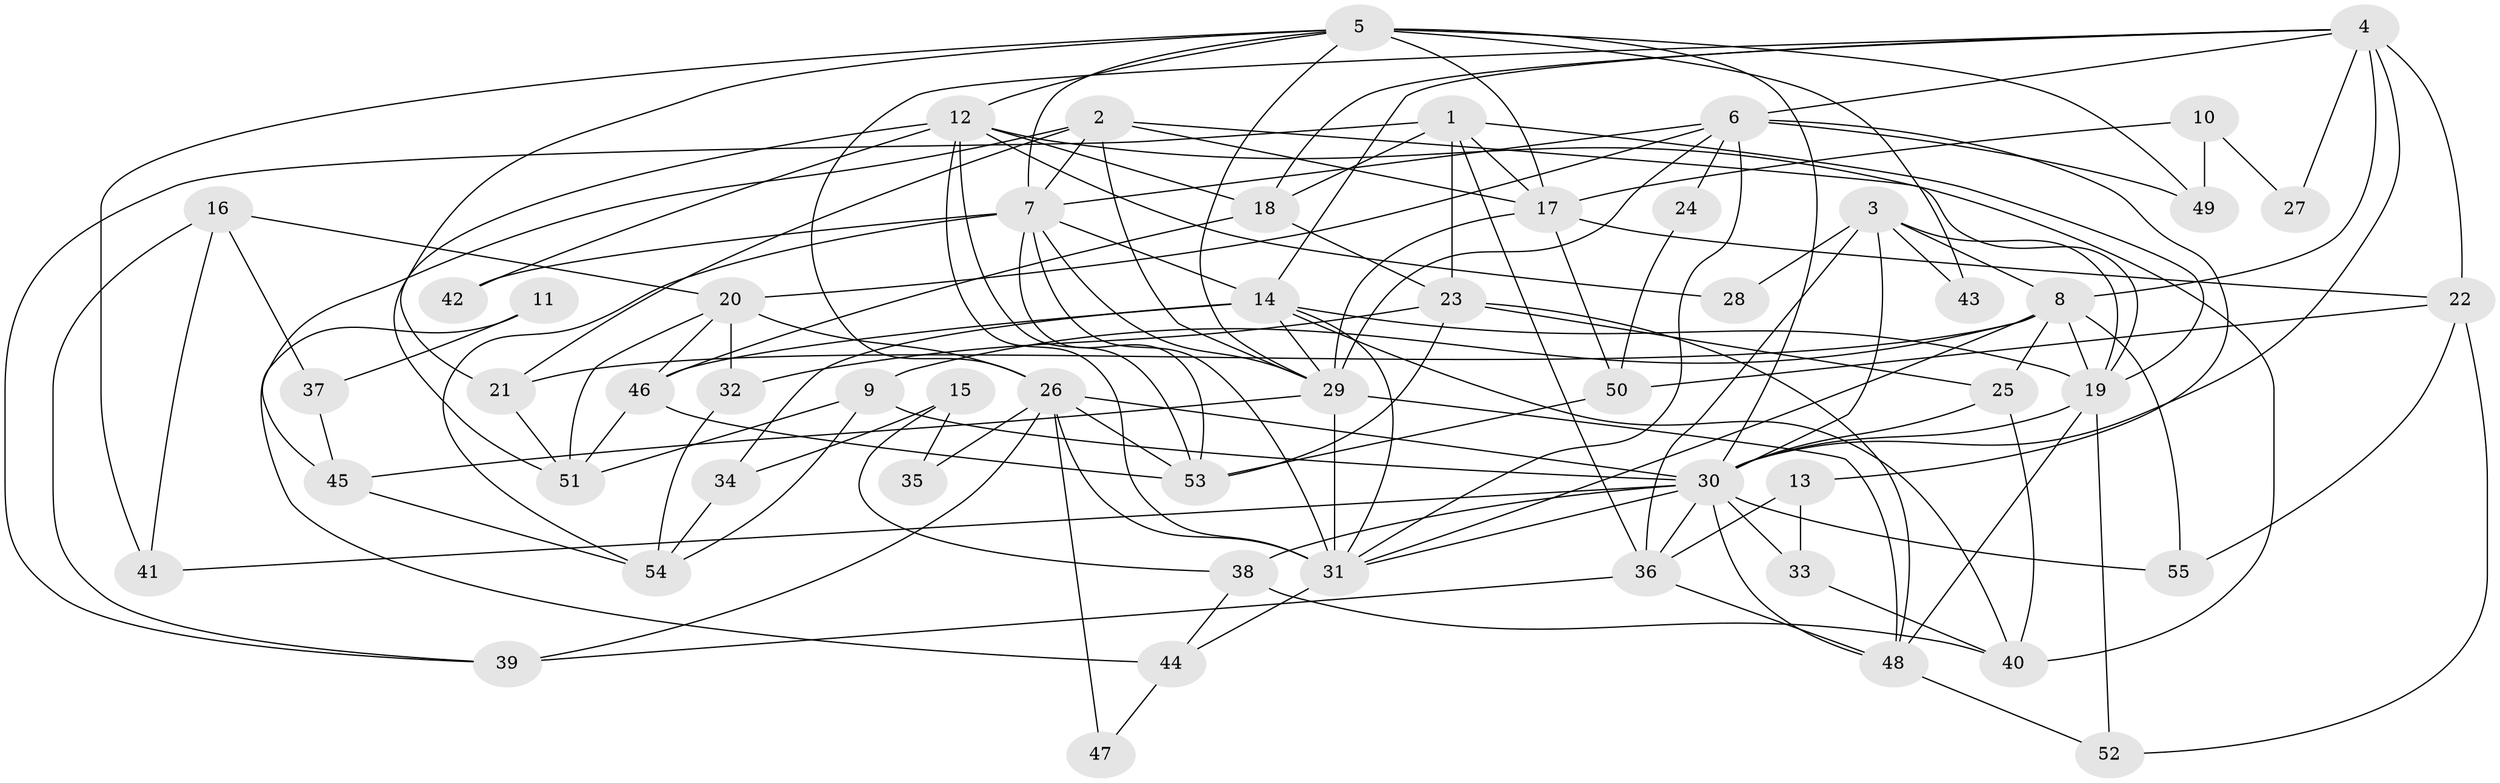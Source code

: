 // original degree distribution, {5: 0.18181818181818182, 6: 0.09090909090909091, 3: 0.3090909090909091, 7: 0.05454545454545454, 4: 0.22727272727272727, 2: 0.12727272727272726, 8: 0.00909090909090909}
// Generated by graph-tools (version 1.1) at 2025/36/03/09/25 02:36:19]
// undirected, 55 vertices, 138 edges
graph export_dot {
graph [start="1"]
  node [color=gray90,style=filled];
  1;
  2;
  3;
  4;
  5;
  6;
  7;
  8;
  9;
  10;
  11;
  12;
  13;
  14;
  15;
  16;
  17;
  18;
  19;
  20;
  21;
  22;
  23;
  24;
  25;
  26;
  27;
  28;
  29;
  30;
  31;
  32;
  33;
  34;
  35;
  36;
  37;
  38;
  39;
  40;
  41;
  42;
  43;
  44;
  45;
  46;
  47;
  48;
  49;
  50;
  51;
  52;
  53;
  54;
  55;
  1 -- 17 [weight=1.0];
  1 -- 18 [weight=1.0];
  1 -- 19 [weight=1.0];
  1 -- 23 [weight=2.0];
  1 -- 36 [weight=1.0];
  1 -- 39 [weight=1.0];
  2 -- 7 [weight=1.0];
  2 -- 17 [weight=1.0];
  2 -- 19 [weight=1.0];
  2 -- 21 [weight=1.0];
  2 -- 29 [weight=2.0];
  2 -- 45 [weight=1.0];
  3 -- 8 [weight=1.0];
  3 -- 19 [weight=1.0];
  3 -- 28 [weight=1.0];
  3 -- 30 [weight=1.0];
  3 -- 36 [weight=1.0];
  3 -- 43 [weight=1.0];
  4 -- 6 [weight=1.0];
  4 -- 8 [weight=2.0];
  4 -- 14 [weight=1.0];
  4 -- 18 [weight=1.0];
  4 -- 22 [weight=1.0];
  4 -- 26 [weight=1.0];
  4 -- 27 [weight=1.0];
  4 -- 30 [weight=3.0];
  5 -- 7 [weight=1.0];
  5 -- 12 [weight=2.0];
  5 -- 17 [weight=2.0];
  5 -- 21 [weight=1.0];
  5 -- 29 [weight=1.0];
  5 -- 30 [weight=2.0];
  5 -- 41 [weight=1.0];
  5 -- 43 [weight=1.0];
  5 -- 49 [weight=1.0];
  6 -- 7 [weight=1.0];
  6 -- 13 [weight=1.0];
  6 -- 20 [weight=1.0];
  6 -- 24 [weight=1.0];
  6 -- 29 [weight=1.0];
  6 -- 31 [weight=1.0];
  6 -- 49 [weight=2.0];
  7 -- 14 [weight=1.0];
  7 -- 29 [weight=1.0];
  7 -- 31 [weight=2.0];
  7 -- 42 [weight=1.0];
  7 -- 53 [weight=1.0];
  7 -- 54 [weight=1.0];
  8 -- 9 [weight=1.0];
  8 -- 19 [weight=1.0];
  8 -- 21 [weight=1.0];
  8 -- 25 [weight=1.0];
  8 -- 31 [weight=1.0];
  8 -- 55 [weight=1.0];
  9 -- 30 [weight=1.0];
  9 -- 51 [weight=1.0];
  9 -- 54 [weight=1.0];
  10 -- 17 [weight=1.0];
  10 -- 27 [weight=1.0];
  10 -- 49 [weight=1.0];
  11 -- 37 [weight=1.0];
  11 -- 44 [weight=1.0];
  12 -- 18 [weight=1.0];
  12 -- 28 [weight=1.0];
  12 -- 31 [weight=1.0];
  12 -- 40 [weight=1.0];
  12 -- 42 [weight=1.0];
  12 -- 51 [weight=1.0];
  12 -- 53 [weight=1.0];
  13 -- 33 [weight=1.0];
  13 -- 36 [weight=1.0];
  14 -- 19 [weight=1.0];
  14 -- 29 [weight=2.0];
  14 -- 31 [weight=1.0];
  14 -- 34 [weight=1.0];
  14 -- 40 [weight=1.0];
  14 -- 46 [weight=1.0];
  15 -- 34 [weight=1.0];
  15 -- 35 [weight=1.0];
  15 -- 38 [weight=1.0];
  16 -- 20 [weight=1.0];
  16 -- 37 [weight=1.0];
  16 -- 39 [weight=1.0];
  16 -- 41 [weight=1.0];
  17 -- 22 [weight=2.0];
  17 -- 29 [weight=2.0];
  17 -- 50 [weight=1.0];
  18 -- 23 [weight=1.0];
  18 -- 46 [weight=1.0];
  19 -- 30 [weight=1.0];
  19 -- 48 [weight=1.0];
  19 -- 52 [weight=1.0];
  20 -- 26 [weight=1.0];
  20 -- 32 [weight=1.0];
  20 -- 46 [weight=1.0];
  20 -- 51 [weight=1.0];
  21 -- 51 [weight=1.0];
  22 -- 50 [weight=2.0];
  22 -- 52 [weight=1.0];
  22 -- 55 [weight=1.0];
  23 -- 25 [weight=1.0];
  23 -- 32 [weight=2.0];
  23 -- 48 [weight=1.0];
  23 -- 53 [weight=1.0];
  24 -- 50 [weight=1.0];
  25 -- 30 [weight=1.0];
  25 -- 40 [weight=1.0];
  26 -- 30 [weight=1.0];
  26 -- 31 [weight=1.0];
  26 -- 35 [weight=1.0];
  26 -- 39 [weight=1.0];
  26 -- 47 [weight=1.0];
  26 -- 53 [weight=1.0];
  29 -- 31 [weight=3.0];
  29 -- 45 [weight=1.0];
  29 -- 48 [weight=1.0];
  30 -- 31 [weight=2.0];
  30 -- 33 [weight=1.0];
  30 -- 36 [weight=1.0];
  30 -- 38 [weight=3.0];
  30 -- 41 [weight=1.0];
  30 -- 48 [weight=1.0];
  30 -- 55 [weight=1.0];
  31 -- 44 [weight=1.0];
  32 -- 54 [weight=1.0];
  33 -- 40 [weight=1.0];
  34 -- 54 [weight=1.0];
  36 -- 39 [weight=1.0];
  36 -- 48 [weight=1.0];
  37 -- 45 [weight=1.0];
  38 -- 40 [weight=1.0];
  38 -- 44 [weight=1.0];
  44 -- 47 [weight=1.0];
  45 -- 54 [weight=1.0];
  46 -- 51 [weight=1.0];
  46 -- 53 [weight=1.0];
  48 -- 52 [weight=1.0];
  50 -- 53 [weight=1.0];
}
